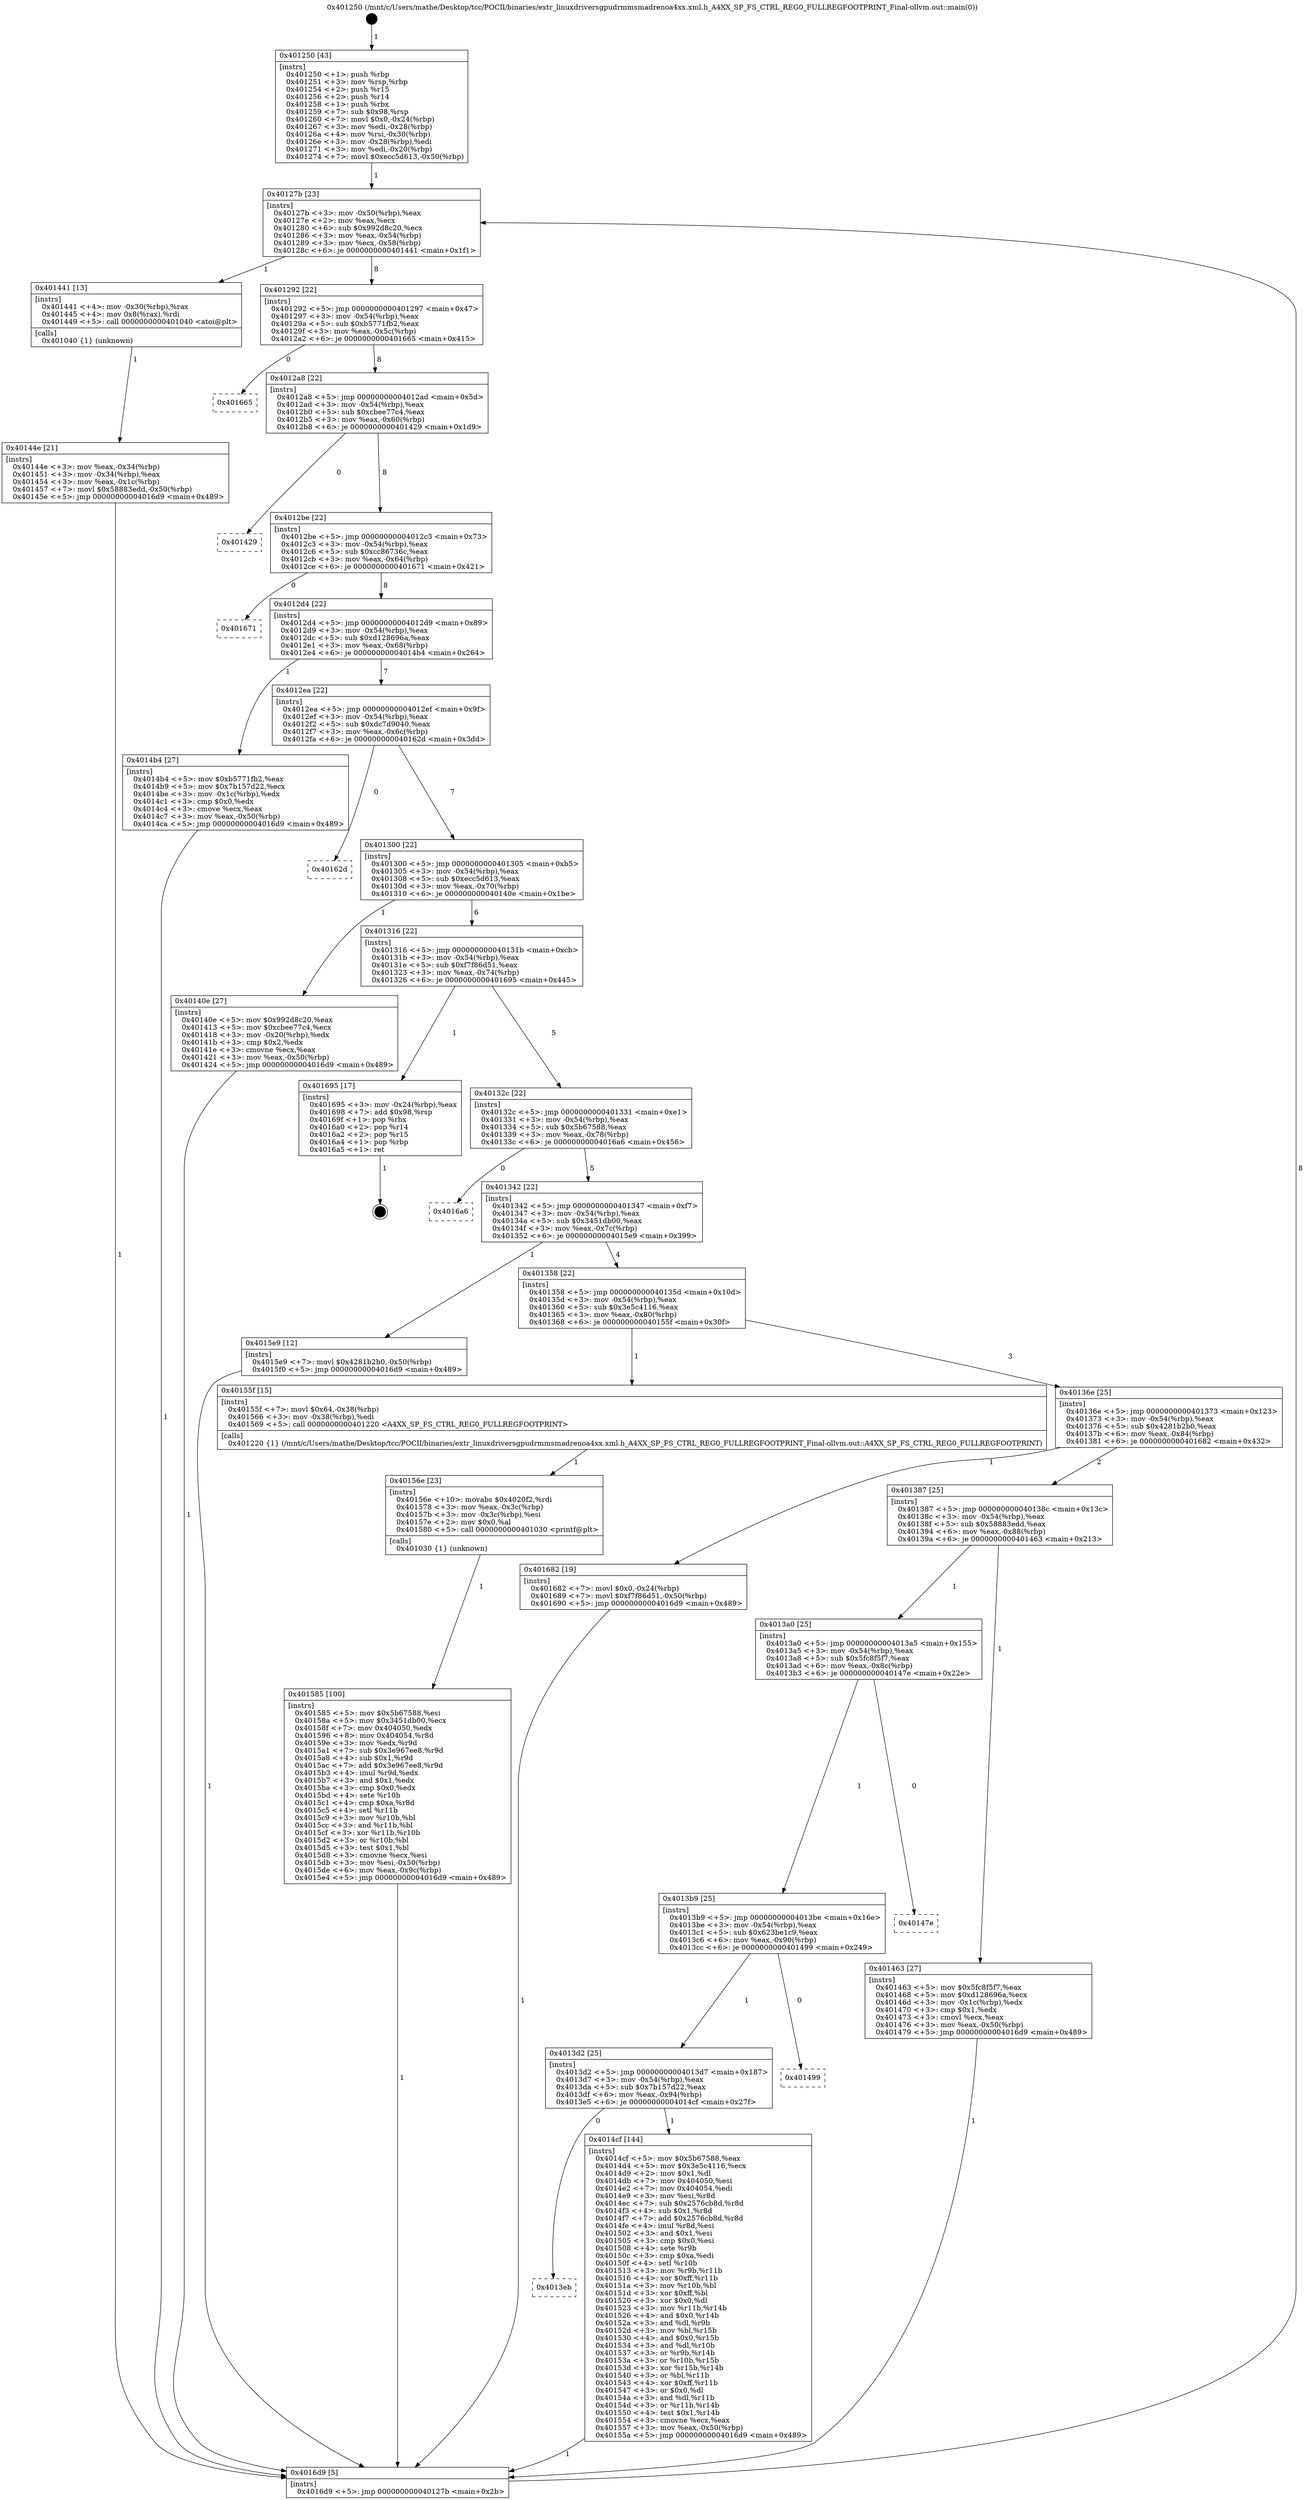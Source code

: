 digraph "0x401250" {
  label = "0x401250 (/mnt/c/Users/mathe/Desktop/tcc/POCII/binaries/extr_linuxdriversgpudrmmsmadrenoa4xx.xml.h_A4XX_SP_FS_CTRL_REG0_FULLREGFOOTPRINT_Final-ollvm.out::main(0))"
  labelloc = "t"
  node[shape=record]

  Entry [label="",width=0.3,height=0.3,shape=circle,fillcolor=black,style=filled]
  "0x40127b" [label="{
     0x40127b [23]\l
     | [instrs]\l
     &nbsp;&nbsp;0x40127b \<+3\>: mov -0x50(%rbp),%eax\l
     &nbsp;&nbsp;0x40127e \<+2\>: mov %eax,%ecx\l
     &nbsp;&nbsp;0x401280 \<+6\>: sub $0x992d8c20,%ecx\l
     &nbsp;&nbsp;0x401286 \<+3\>: mov %eax,-0x54(%rbp)\l
     &nbsp;&nbsp;0x401289 \<+3\>: mov %ecx,-0x58(%rbp)\l
     &nbsp;&nbsp;0x40128c \<+6\>: je 0000000000401441 \<main+0x1f1\>\l
  }"]
  "0x401441" [label="{
     0x401441 [13]\l
     | [instrs]\l
     &nbsp;&nbsp;0x401441 \<+4\>: mov -0x30(%rbp),%rax\l
     &nbsp;&nbsp;0x401445 \<+4\>: mov 0x8(%rax),%rdi\l
     &nbsp;&nbsp;0x401449 \<+5\>: call 0000000000401040 \<atoi@plt\>\l
     | [calls]\l
     &nbsp;&nbsp;0x401040 \{1\} (unknown)\l
  }"]
  "0x401292" [label="{
     0x401292 [22]\l
     | [instrs]\l
     &nbsp;&nbsp;0x401292 \<+5\>: jmp 0000000000401297 \<main+0x47\>\l
     &nbsp;&nbsp;0x401297 \<+3\>: mov -0x54(%rbp),%eax\l
     &nbsp;&nbsp;0x40129a \<+5\>: sub $0xb5771fb2,%eax\l
     &nbsp;&nbsp;0x40129f \<+3\>: mov %eax,-0x5c(%rbp)\l
     &nbsp;&nbsp;0x4012a2 \<+6\>: je 0000000000401665 \<main+0x415\>\l
  }"]
  Exit [label="",width=0.3,height=0.3,shape=circle,fillcolor=black,style=filled,peripheries=2]
  "0x401665" [label="{
     0x401665\l
  }", style=dashed]
  "0x4012a8" [label="{
     0x4012a8 [22]\l
     | [instrs]\l
     &nbsp;&nbsp;0x4012a8 \<+5\>: jmp 00000000004012ad \<main+0x5d\>\l
     &nbsp;&nbsp;0x4012ad \<+3\>: mov -0x54(%rbp),%eax\l
     &nbsp;&nbsp;0x4012b0 \<+5\>: sub $0xcbee77c4,%eax\l
     &nbsp;&nbsp;0x4012b5 \<+3\>: mov %eax,-0x60(%rbp)\l
     &nbsp;&nbsp;0x4012b8 \<+6\>: je 0000000000401429 \<main+0x1d9\>\l
  }"]
  "0x401585" [label="{
     0x401585 [100]\l
     | [instrs]\l
     &nbsp;&nbsp;0x401585 \<+5\>: mov $0x5b67588,%esi\l
     &nbsp;&nbsp;0x40158a \<+5\>: mov $0x3451db00,%ecx\l
     &nbsp;&nbsp;0x40158f \<+7\>: mov 0x404050,%edx\l
     &nbsp;&nbsp;0x401596 \<+8\>: mov 0x404054,%r8d\l
     &nbsp;&nbsp;0x40159e \<+3\>: mov %edx,%r9d\l
     &nbsp;&nbsp;0x4015a1 \<+7\>: sub $0x3e967ee8,%r9d\l
     &nbsp;&nbsp;0x4015a8 \<+4\>: sub $0x1,%r9d\l
     &nbsp;&nbsp;0x4015ac \<+7\>: add $0x3e967ee8,%r9d\l
     &nbsp;&nbsp;0x4015b3 \<+4\>: imul %r9d,%edx\l
     &nbsp;&nbsp;0x4015b7 \<+3\>: and $0x1,%edx\l
     &nbsp;&nbsp;0x4015ba \<+3\>: cmp $0x0,%edx\l
     &nbsp;&nbsp;0x4015bd \<+4\>: sete %r10b\l
     &nbsp;&nbsp;0x4015c1 \<+4\>: cmp $0xa,%r8d\l
     &nbsp;&nbsp;0x4015c5 \<+4\>: setl %r11b\l
     &nbsp;&nbsp;0x4015c9 \<+3\>: mov %r10b,%bl\l
     &nbsp;&nbsp;0x4015cc \<+3\>: and %r11b,%bl\l
     &nbsp;&nbsp;0x4015cf \<+3\>: xor %r11b,%r10b\l
     &nbsp;&nbsp;0x4015d2 \<+3\>: or %r10b,%bl\l
     &nbsp;&nbsp;0x4015d5 \<+3\>: test $0x1,%bl\l
     &nbsp;&nbsp;0x4015d8 \<+3\>: cmovne %ecx,%esi\l
     &nbsp;&nbsp;0x4015db \<+3\>: mov %esi,-0x50(%rbp)\l
     &nbsp;&nbsp;0x4015de \<+6\>: mov %eax,-0x9c(%rbp)\l
     &nbsp;&nbsp;0x4015e4 \<+5\>: jmp 00000000004016d9 \<main+0x489\>\l
  }"]
  "0x401429" [label="{
     0x401429\l
  }", style=dashed]
  "0x4012be" [label="{
     0x4012be [22]\l
     | [instrs]\l
     &nbsp;&nbsp;0x4012be \<+5\>: jmp 00000000004012c3 \<main+0x73\>\l
     &nbsp;&nbsp;0x4012c3 \<+3\>: mov -0x54(%rbp),%eax\l
     &nbsp;&nbsp;0x4012c6 \<+5\>: sub $0xcc86736c,%eax\l
     &nbsp;&nbsp;0x4012cb \<+3\>: mov %eax,-0x64(%rbp)\l
     &nbsp;&nbsp;0x4012ce \<+6\>: je 0000000000401671 \<main+0x421\>\l
  }"]
  "0x40156e" [label="{
     0x40156e [23]\l
     | [instrs]\l
     &nbsp;&nbsp;0x40156e \<+10\>: movabs $0x4020f2,%rdi\l
     &nbsp;&nbsp;0x401578 \<+3\>: mov %eax,-0x3c(%rbp)\l
     &nbsp;&nbsp;0x40157b \<+3\>: mov -0x3c(%rbp),%esi\l
     &nbsp;&nbsp;0x40157e \<+2\>: mov $0x0,%al\l
     &nbsp;&nbsp;0x401580 \<+5\>: call 0000000000401030 \<printf@plt\>\l
     | [calls]\l
     &nbsp;&nbsp;0x401030 \{1\} (unknown)\l
  }"]
  "0x401671" [label="{
     0x401671\l
  }", style=dashed]
  "0x4012d4" [label="{
     0x4012d4 [22]\l
     | [instrs]\l
     &nbsp;&nbsp;0x4012d4 \<+5\>: jmp 00000000004012d9 \<main+0x89\>\l
     &nbsp;&nbsp;0x4012d9 \<+3\>: mov -0x54(%rbp),%eax\l
     &nbsp;&nbsp;0x4012dc \<+5\>: sub $0xd128696a,%eax\l
     &nbsp;&nbsp;0x4012e1 \<+3\>: mov %eax,-0x68(%rbp)\l
     &nbsp;&nbsp;0x4012e4 \<+6\>: je 00000000004014b4 \<main+0x264\>\l
  }"]
  "0x4013eb" [label="{
     0x4013eb\l
  }", style=dashed]
  "0x4014b4" [label="{
     0x4014b4 [27]\l
     | [instrs]\l
     &nbsp;&nbsp;0x4014b4 \<+5\>: mov $0xb5771fb2,%eax\l
     &nbsp;&nbsp;0x4014b9 \<+5\>: mov $0x7b157d22,%ecx\l
     &nbsp;&nbsp;0x4014be \<+3\>: mov -0x1c(%rbp),%edx\l
     &nbsp;&nbsp;0x4014c1 \<+3\>: cmp $0x0,%edx\l
     &nbsp;&nbsp;0x4014c4 \<+3\>: cmove %ecx,%eax\l
     &nbsp;&nbsp;0x4014c7 \<+3\>: mov %eax,-0x50(%rbp)\l
     &nbsp;&nbsp;0x4014ca \<+5\>: jmp 00000000004016d9 \<main+0x489\>\l
  }"]
  "0x4012ea" [label="{
     0x4012ea [22]\l
     | [instrs]\l
     &nbsp;&nbsp;0x4012ea \<+5\>: jmp 00000000004012ef \<main+0x9f\>\l
     &nbsp;&nbsp;0x4012ef \<+3\>: mov -0x54(%rbp),%eax\l
     &nbsp;&nbsp;0x4012f2 \<+5\>: sub $0xdc7d9040,%eax\l
     &nbsp;&nbsp;0x4012f7 \<+3\>: mov %eax,-0x6c(%rbp)\l
     &nbsp;&nbsp;0x4012fa \<+6\>: je 000000000040162d \<main+0x3dd\>\l
  }"]
  "0x4014cf" [label="{
     0x4014cf [144]\l
     | [instrs]\l
     &nbsp;&nbsp;0x4014cf \<+5\>: mov $0x5b67588,%eax\l
     &nbsp;&nbsp;0x4014d4 \<+5\>: mov $0x3e5c4116,%ecx\l
     &nbsp;&nbsp;0x4014d9 \<+2\>: mov $0x1,%dl\l
     &nbsp;&nbsp;0x4014db \<+7\>: mov 0x404050,%esi\l
     &nbsp;&nbsp;0x4014e2 \<+7\>: mov 0x404054,%edi\l
     &nbsp;&nbsp;0x4014e9 \<+3\>: mov %esi,%r8d\l
     &nbsp;&nbsp;0x4014ec \<+7\>: sub $0x2576cb8d,%r8d\l
     &nbsp;&nbsp;0x4014f3 \<+4\>: sub $0x1,%r8d\l
     &nbsp;&nbsp;0x4014f7 \<+7\>: add $0x2576cb8d,%r8d\l
     &nbsp;&nbsp;0x4014fe \<+4\>: imul %r8d,%esi\l
     &nbsp;&nbsp;0x401502 \<+3\>: and $0x1,%esi\l
     &nbsp;&nbsp;0x401505 \<+3\>: cmp $0x0,%esi\l
     &nbsp;&nbsp;0x401508 \<+4\>: sete %r9b\l
     &nbsp;&nbsp;0x40150c \<+3\>: cmp $0xa,%edi\l
     &nbsp;&nbsp;0x40150f \<+4\>: setl %r10b\l
     &nbsp;&nbsp;0x401513 \<+3\>: mov %r9b,%r11b\l
     &nbsp;&nbsp;0x401516 \<+4\>: xor $0xff,%r11b\l
     &nbsp;&nbsp;0x40151a \<+3\>: mov %r10b,%bl\l
     &nbsp;&nbsp;0x40151d \<+3\>: xor $0xff,%bl\l
     &nbsp;&nbsp;0x401520 \<+3\>: xor $0x0,%dl\l
     &nbsp;&nbsp;0x401523 \<+3\>: mov %r11b,%r14b\l
     &nbsp;&nbsp;0x401526 \<+4\>: and $0x0,%r14b\l
     &nbsp;&nbsp;0x40152a \<+3\>: and %dl,%r9b\l
     &nbsp;&nbsp;0x40152d \<+3\>: mov %bl,%r15b\l
     &nbsp;&nbsp;0x401530 \<+4\>: and $0x0,%r15b\l
     &nbsp;&nbsp;0x401534 \<+3\>: and %dl,%r10b\l
     &nbsp;&nbsp;0x401537 \<+3\>: or %r9b,%r14b\l
     &nbsp;&nbsp;0x40153a \<+3\>: or %r10b,%r15b\l
     &nbsp;&nbsp;0x40153d \<+3\>: xor %r15b,%r14b\l
     &nbsp;&nbsp;0x401540 \<+3\>: or %bl,%r11b\l
     &nbsp;&nbsp;0x401543 \<+4\>: xor $0xff,%r11b\l
     &nbsp;&nbsp;0x401547 \<+3\>: or $0x0,%dl\l
     &nbsp;&nbsp;0x40154a \<+3\>: and %dl,%r11b\l
     &nbsp;&nbsp;0x40154d \<+3\>: or %r11b,%r14b\l
     &nbsp;&nbsp;0x401550 \<+4\>: test $0x1,%r14b\l
     &nbsp;&nbsp;0x401554 \<+3\>: cmovne %ecx,%eax\l
     &nbsp;&nbsp;0x401557 \<+3\>: mov %eax,-0x50(%rbp)\l
     &nbsp;&nbsp;0x40155a \<+5\>: jmp 00000000004016d9 \<main+0x489\>\l
  }"]
  "0x40162d" [label="{
     0x40162d\l
  }", style=dashed]
  "0x401300" [label="{
     0x401300 [22]\l
     | [instrs]\l
     &nbsp;&nbsp;0x401300 \<+5\>: jmp 0000000000401305 \<main+0xb5\>\l
     &nbsp;&nbsp;0x401305 \<+3\>: mov -0x54(%rbp),%eax\l
     &nbsp;&nbsp;0x401308 \<+5\>: sub $0xecc5d613,%eax\l
     &nbsp;&nbsp;0x40130d \<+3\>: mov %eax,-0x70(%rbp)\l
     &nbsp;&nbsp;0x401310 \<+6\>: je 000000000040140e \<main+0x1be\>\l
  }"]
  "0x4013d2" [label="{
     0x4013d2 [25]\l
     | [instrs]\l
     &nbsp;&nbsp;0x4013d2 \<+5\>: jmp 00000000004013d7 \<main+0x187\>\l
     &nbsp;&nbsp;0x4013d7 \<+3\>: mov -0x54(%rbp),%eax\l
     &nbsp;&nbsp;0x4013da \<+5\>: sub $0x7b157d22,%eax\l
     &nbsp;&nbsp;0x4013df \<+6\>: mov %eax,-0x94(%rbp)\l
     &nbsp;&nbsp;0x4013e5 \<+6\>: je 00000000004014cf \<main+0x27f\>\l
  }"]
  "0x40140e" [label="{
     0x40140e [27]\l
     | [instrs]\l
     &nbsp;&nbsp;0x40140e \<+5\>: mov $0x992d8c20,%eax\l
     &nbsp;&nbsp;0x401413 \<+5\>: mov $0xcbee77c4,%ecx\l
     &nbsp;&nbsp;0x401418 \<+3\>: mov -0x20(%rbp),%edx\l
     &nbsp;&nbsp;0x40141b \<+3\>: cmp $0x2,%edx\l
     &nbsp;&nbsp;0x40141e \<+3\>: cmovne %ecx,%eax\l
     &nbsp;&nbsp;0x401421 \<+3\>: mov %eax,-0x50(%rbp)\l
     &nbsp;&nbsp;0x401424 \<+5\>: jmp 00000000004016d9 \<main+0x489\>\l
  }"]
  "0x401316" [label="{
     0x401316 [22]\l
     | [instrs]\l
     &nbsp;&nbsp;0x401316 \<+5\>: jmp 000000000040131b \<main+0xcb\>\l
     &nbsp;&nbsp;0x40131b \<+3\>: mov -0x54(%rbp),%eax\l
     &nbsp;&nbsp;0x40131e \<+5\>: sub $0xf7f86d51,%eax\l
     &nbsp;&nbsp;0x401323 \<+3\>: mov %eax,-0x74(%rbp)\l
     &nbsp;&nbsp;0x401326 \<+6\>: je 0000000000401695 \<main+0x445\>\l
  }"]
  "0x4016d9" [label="{
     0x4016d9 [5]\l
     | [instrs]\l
     &nbsp;&nbsp;0x4016d9 \<+5\>: jmp 000000000040127b \<main+0x2b\>\l
  }"]
  "0x401250" [label="{
     0x401250 [43]\l
     | [instrs]\l
     &nbsp;&nbsp;0x401250 \<+1\>: push %rbp\l
     &nbsp;&nbsp;0x401251 \<+3\>: mov %rsp,%rbp\l
     &nbsp;&nbsp;0x401254 \<+2\>: push %r15\l
     &nbsp;&nbsp;0x401256 \<+2\>: push %r14\l
     &nbsp;&nbsp;0x401258 \<+1\>: push %rbx\l
     &nbsp;&nbsp;0x401259 \<+7\>: sub $0x98,%rsp\l
     &nbsp;&nbsp;0x401260 \<+7\>: movl $0x0,-0x24(%rbp)\l
     &nbsp;&nbsp;0x401267 \<+3\>: mov %edi,-0x28(%rbp)\l
     &nbsp;&nbsp;0x40126a \<+4\>: mov %rsi,-0x30(%rbp)\l
     &nbsp;&nbsp;0x40126e \<+3\>: mov -0x28(%rbp),%edi\l
     &nbsp;&nbsp;0x401271 \<+3\>: mov %edi,-0x20(%rbp)\l
     &nbsp;&nbsp;0x401274 \<+7\>: movl $0xecc5d613,-0x50(%rbp)\l
  }"]
  "0x40144e" [label="{
     0x40144e [21]\l
     | [instrs]\l
     &nbsp;&nbsp;0x40144e \<+3\>: mov %eax,-0x34(%rbp)\l
     &nbsp;&nbsp;0x401451 \<+3\>: mov -0x34(%rbp),%eax\l
     &nbsp;&nbsp;0x401454 \<+3\>: mov %eax,-0x1c(%rbp)\l
     &nbsp;&nbsp;0x401457 \<+7\>: movl $0x58883edd,-0x50(%rbp)\l
     &nbsp;&nbsp;0x40145e \<+5\>: jmp 00000000004016d9 \<main+0x489\>\l
  }"]
  "0x401499" [label="{
     0x401499\l
  }", style=dashed]
  "0x401695" [label="{
     0x401695 [17]\l
     | [instrs]\l
     &nbsp;&nbsp;0x401695 \<+3\>: mov -0x24(%rbp),%eax\l
     &nbsp;&nbsp;0x401698 \<+7\>: add $0x98,%rsp\l
     &nbsp;&nbsp;0x40169f \<+1\>: pop %rbx\l
     &nbsp;&nbsp;0x4016a0 \<+2\>: pop %r14\l
     &nbsp;&nbsp;0x4016a2 \<+2\>: pop %r15\l
     &nbsp;&nbsp;0x4016a4 \<+1\>: pop %rbp\l
     &nbsp;&nbsp;0x4016a5 \<+1\>: ret\l
  }"]
  "0x40132c" [label="{
     0x40132c [22]\l
     | [instrs]\l
     &nbsp;&nbsp;0x40132c \<+5\>: jmp 0000000000401331 \<main+0xe1\>\l
     &nbsp;&nbsp;0x401331 \<+3\>: mov -0x54(%rbp),%eax\l
     &nbsp;&nbsp;0x401334 \<+5\>: sub $0x5b67588,%eax\l
     &nbsp;&nbsp;0x401339 \<+3\>: mov %eax,-0x78(%rbp)\l
     &nbsp;&nbsp;0x40133c \<+6\>: je 00000000004016a6 \<main+0x456\>\l
  }"]
  "0x4013b9" [label="{
     0x4013b9 [25]\l
     | [instrs]\l
     &nbsp;&nbsp;0x4013b9 \<+5\>: jmp 00000000004013be \<main+0x16e\>\l
     &nbsp;&nbsp;0x4013be \<+3\>: mov -0x54(%rbp),%eax\l
     &nbsp;&nbsp;0x4013c1 \<+5\>: sub $0x623be1c9,%eax\l
     &nbsp;&nbsp;0x4013c6 \<+6\>: mov %eax,-0x90(%rbp)\l
     &nbsp;&nbsp;0x4013cc \<+6\>: je 0000000000401499 \<main+0x249\>\l
  }"]
  "0x4016a6" [label="{
     0x4016a6\l
  }", style=dashed]
  "0x401342" [label="{
     0x401342 [22]\l
     | [instrs]\l
     &nbsp;&nbsp;0x401342 \<+5\>: jmp 0000000000401347 \<main+0xf7\>\l
     &nbsp;&nbsp;0x401347 \<+3\>: mov -0x54(%rbp),%eax\l
     &nbsp;&nbsp;0x40134a \<+5\>: sub $0x3451db00,%eax\l
     &nbsp;&nbsp;0x40134f \<+3\>: mov %eax,-0x7c(%rbp)\l
     &nbsp;&nbsp;0x401352 \<+6\>: je 00000000004015e9 \<main+0x399\>\l
  }"]
  "0x40147e" [label="{
     0x40147e\l
  }", style=dashed]
  "0x4015e9" [label="{
     0x4015e9 [12]\l
     | [instrs]\l
     &nbsp;&nbsp;0x4015e9 \<+7\>: movl $0x4281b2b0,-0x50(%rbp)\l
     &nbsp;&nbsp;0x4015f0 \<+5\>: jmp 00000000004016d9 \<main+0x489\>\l
  }"]
  "0x401358" [label="{
     0x401358 [22]\l
     | [instrs]\l
     &nbsp;&nbsp;0x401358 \<+5\>: jmp 000000000040135d \<main+0x10d\>\l
     &nbsp;&nbsp;0x40135d \<+3\>: mov -0x54(%rbp),%eax\l
     &nbsp;&nbsp;0x401360 \<+5\>: sub $0x3e5c4116,%eax\l
     &nbsp;&nbsp;0x401365 \<+3\>: mov %eax,-0x80(%rbp)\l
     &nbsp;&nbsp;0x401368 \<+6\>: je 000000000040155f \<main+0x30f\>\l
  }"]
  "0x4013a0" [label="{
     0x4013a0 [25]\l
     | [instrs]\l
     &nbsp;&nbsp;0x4013a0 \<+5\>: jmp 00000000004013a5 \<main+0x155\>\l
     &nbsp;&nbsp;0x4013a5 \<+3\>: mov -0x54(%rbp),%eax\l
     &nbsp;&nbsp;0x4013a8 \<+5\>: sub $0x5fc8f5f7,%eax\l
     &nbsp;&nbsp;0x4013ad \<+6\>: mov %eax,-0x8c(%rbp)\l
     &nbsp;&nbsp;0x4013b3 \<+6\>: je 000000000040147e \<main+0x22e\>\l
  }"]
  "0x40155f" [label="{
     0x40155f [15]\l
     | [instrs]\l
     &nbsp;&nbsp;0x40155f \<+7\>: movl $0x64,-0x38(%rbp)\l
     &nbsp;&nbsp;0x401566 \<+3\>: mov -0x38(%rbp),%edi\l
     &nbsp;&nbsp;0x401569 \<+5\>: call 0000000000401220 \<A4XX_SP_FS_CTRL_REG0_FULLREGFOOTPRINT\>\l
     | [calls]\l
     &nbsp;&nbsp;0x401220 \{1\} (/mnt/c/Users/mathe/Desktop/tcc/POCII/binaries/extr_linuxdriversgpudrmmsmadrenoa4xx.xml.h_A4XX_SP_FS_CTRL_REG0_FULLREGFOOTPRINT_Final-ollvm.out::A4XX_SP_FS_CTRL_REG0_FULLREGFOOTPRINT)\l
  }"]
  "0x40136e" [label="{
     0x40136e [25]\l
     | [instrs]\l
     &nbsp;&nbsp;0x40136e \<+5\>: jmp 0000000000401373 \<main+0x123\>\l
     &nbsp;&nbsp;0x401373 \<+3\>: mov -0x54(%rbp),%eax\l
     &nbsp;&nbsp;0x401376 \<+5\>: sub $0x4281b2b0,%eax\l
     &nbsp;&nbsp;0x40137b \<+6\>: mov %eax,-0x84(%rbp)\l
     &nbsp;&nbsp;0x401381 \<+6\>: je 0000000000401682 \<main+0x432\>\l
  }"]
  "0x401463" [label="{
     0x401463 [27]\l
     | [instrs]\l
     &nbsp;&nbsp;0x401463 \<+5\>: mov $0x5fc8f5f7,%eax\l
     &nbsp;&nbsp;0x401468 \<+5\>: mov $0xd128696a,%ecx\l
     &nbsp;&nbsp;0x40146d \<+3\>: mov -0x1c(%rbp),%edx\l
     &nbsp;&nbsp;0x401470 \<+3\>: cmp $0x1,%edx\l
     &nbsp;&nbsp;0x401473 \<+3\>: cmovl %ecx,%eax\l
     &nbsp;&nbsp;0x401476 \<+3\>: mov %eax,-0x50(%rbp)\l
     &nbsp;&nbsp;0x401479 \<+5\>: jmp 00000000004016d9 \<main+0x489\>\l
  }"]
  "0x401682" [label="{
     0x401682 [19]\l
     | [instrs]\l
     &nbsp;&nbsp;0x401682 \<+7\>: movl $0x0,-0x24(%rbp)\l
     &nbsp;&nbsp;0x401689 \<+7\>: movl $0xf7f86d51,-0x50(%rbp)\l
     &nbsp;&nbsp;0x401690 \<+5\>: jmp 00000000004016d9 \<main+0x489\>\l
  }"]
  "0x401387" [label="{
     0x401387 [25]\l
     | [instrs]\l
     &nbsp;&nbsp;0x401387 \<+5\>: jmp 000000000040138c \<main+0x13c\>\l
     &nbsp;&nbsp;0x40138c \<+3\>: mov -0x54(%rbp),%eax\l
     &nbsp;&nbsp;0x40138f \<+5\>: sub $0x58883edd,%eax\l
     &nbsp;&nbsp;0x401394 \<+6\>: mov %eax,-0x88(%rbp)\l
     &nbsp;&nbsp;0x40139a \<+6\>: je 0000000000401463 \<main+0x213\>\l
  }"]
  Entry -> "0x401250" [label=" 1"]
  "0x40127b" -> "0x401441" [label=" 1"]
  "0x40127b" -> "0x401292" [label=" 8"]
  "0x401695" -> Exit [label=" 1"]
  "0x401292" -> "0x401665" [label=" 0"]
  "0x401292" -> "0x4012a8" [label=" 8"]
  "0x401682" -> "0x4016d9" [label=" 1"]
  "0x4012a8" -> "0x401429" [label=" 0"]
  "0x4012a8" -> "0x4012be" [label=" 8"]
  "0x4015e9" -> "0x4016d9" [label=" 1"]
  "0x4012be" -> "0x401671" [label=" 0"]
  "0x4012be" -> "0x4012d4" [label=" 8"]
  "0x401585" -> "0x4016d9" [label=" 1"]
  "0x4012d4" -> "0x4014b4" [label=" 1"]
  "0x4012d4" -> "0x4012ea" [label=" 7"]
  "0x40156e" -> "0x401585" [label=" 1"]
  "0x4012ea" -> "0x40162d" [label=" 0"]
  "0x4012ea" -> "0x401300" [label=" 7"]
  "0x40155f" -> "0x40156e" [label=" 1"]
  "0x401300" -> "0x40140e" [label=" 1"]
  "0x401300" -> "0x401316" [label=" 6"]
  "0x40140e" -> "0x4016d9" [label=" 1"]
  "0x401250" -> "0x40127b" [label=" 1"]
  "0x4016d9" -> "0x40127b" [label=" 8"]
  "0x401441" -> "0x40144e" [label=" 1"]
  "0x40144e" -> "0x4016d9" [label=" 1"]
  "0x4013d2" -> "0x4013eb" [label=" 0"]
  "0x401316" -> "0x401695" [label=" 1"]
  "0x401316" -> "0x40132c" [label=" 5"]
  "0x4013d2" -> "0x4014cf" [label=" 1"]
  "0x40132c" -> "0x4016a6" [label=" 0"]
  "0x40132c" -> "0x401342" [label=" 5"]
  "0x4013b9" -> "0x4013d2" [label=" 1"]
  "0x401342" -> "0x4015e9" [label=" 1"]
  "0x401342" -> "0x401358" [label=" 4"]
  "0x4013b9" -> "0x401499" [label=" 0"]
  "0x401358" -> "0x40155f" [label=" 1"]
  "0x401358" -> "0x40136e" [label=" 3"]
  "0x4013a0" -> "0x4013b9" [label=" 1"]
  "0x40136e" -> "0x401682" [label=" 1"]
  "0x40136e" -> "0x401387" [label=" 2"]
  "0x4013a0" -> "0x40147e" [label=" 0"]
  "0x401387" -> "0x401463" [label=" 1"]
  "0x401387" -> "0x4013a0" [label=" 1"]
  "0x401463" -> "0x4016d9" [label=" 1"]
  "0x4014b4" -> "0x4016d9" [label=" 1"]
  "0x4014cf" -> "0x4016d9" [label=" 1"]
}
